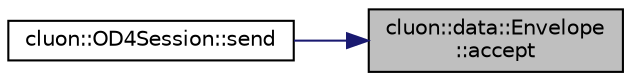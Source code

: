 digraph "cluon::data::Envelope::accept"
{
 // LATEX_PDF_SIZE
  edge [fontname="Helvetica",fontsize="10",labelfontname="Helvetica",labelfontsize="10"];
  node [fontname="Helvetica",fontsize="10",shape=record];
  rankdir="RL";
  Node1 [label="cluon::data::Envelope\l::accept",height=0.2,width=0.4,color="black", fillcolor="grey75", style="filled", fontcolor="black",tooltip=" "];
  Node1 -> Node2 [dir="back",color="midnightblue",fontsize="10",style="solid"];
  Node2 [label="cluon::OD4Session::send",height=0.2,width=0.4,color="black", fillcolor="white", style="filled",URL="$classcluon_1_1OD4Session.html#a01745bfed160ac4fd16c71828672e7e8",tooltip=" "];
}

